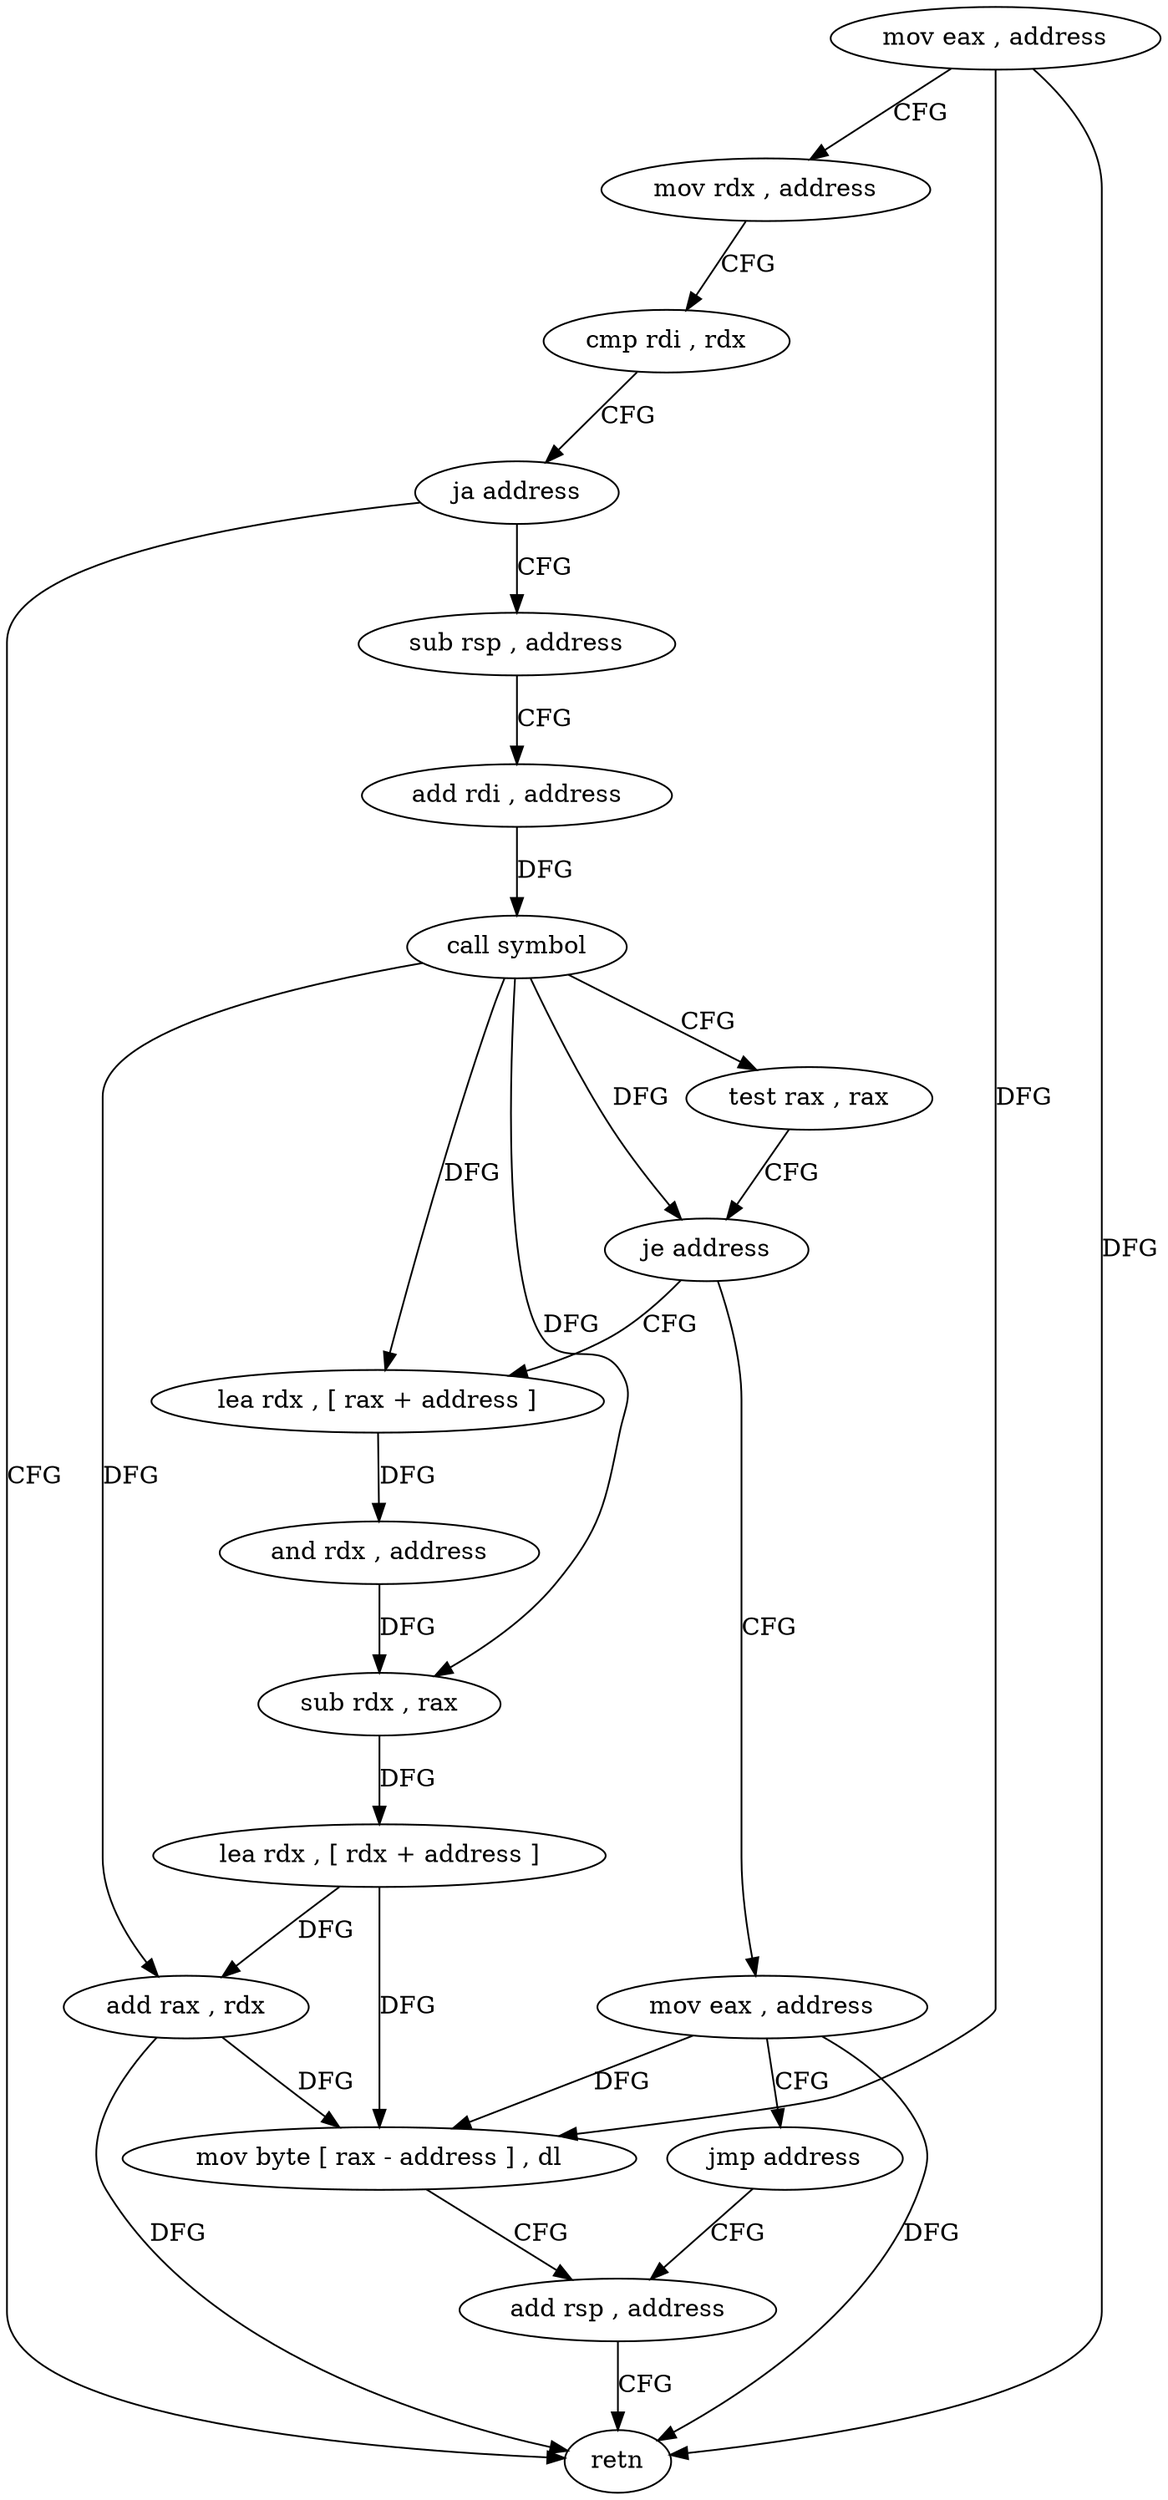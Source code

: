 digraph "func" {
"4400729" [label = "mov eax , address" ]
"4400734" [label = "mov rdx , address" ]
"4400744" [label = "cmp rdi , rdx" ]
"4400747" [label = "ja address" ]
"4400792" [label = "retn" ]
"4400749" [label = "sub rsp , address" ]
"4400753" [label = "add rdi , address" ]
"4400757" [label = "call symbol" ]
"4400762" [label = "test rax , rax" ]
"4400765" [label = "je address" ]
"4400794" [label = "mov eax , address" ]
"4400767" [label = "lea rdx , [ rax + address ]" ]
"4400799" [label = "jmp address" ]
"4400788" [label = "add rsp , address" ]
"4400771" [label = "and rdx , address" ]
"4400775" [label = "sub rdx , rax" ]
"4400778" [label = "lea rdx , [ rdx + address ]" ]
"4400782" [label = "add rax , rdx" ]
"4400785" [label = "mov byte [ rax - address ] , dl" ]
"4400729" -> "4400734" [ label = "CFG" ]
"4400729" -> "4400792" [ label = "DFG" ]
"4400729" -> "4400785" [ label = "DFG" ]
"4400734" -> "4400744" [ label = "CFG" ]
"4400744" -> "4400747" [ label = "CFG" ]
"4400747" -> "4400792" [ label = "CFG" ]
"4400747" -> "4400749" [ label = "CFG" ]
"4400749" -> "4400753" [ label = "CFG" ]
"4400753" -> "4400757" [ label = "DFG" ]
"4400757" -> "4400762" [ label = "CFG" ]
"4400757" -> "4400765" [ label = "DFG" ]
"4400757" -> "4400767" [ label = "DFG" ]
"4400757" -> "4400775" [ label = "DFG" ]
"4400757" -> "4400782" [ label = "DFG" ]
"4400762" -> "4400765" [ label = "CFG" ]
"4400765" -> "4400794" [ label = "CFG" ]
"4400765" -> "4400767" [ label = "CFG" ]
"4400794" -> "4400799" [ label = "CFG" ]
"4400794" -> "4400792" [ label = "DFG" ]
"4400794" -> "4400785" [ label = "DFG" ]
"4400767" -> "4400771" [ label = "DFG" ]
"4400799" -> "4400788" [ label = "CFG" ]
"4400788" -> "4400792" [ label = "CFG" ]
"4400771" -> "4400775" [ label = "DFG" ]
"4400775" -> "4400778" [ label = "DFG" ]
"4400778" -> "4400782" [ label = "DFG" ]
"4400778" -> "4400785" [ label = "DFG" ]
"4400782" -> "4400785" [ label = "DFG" ]
"4400782" -> "4400792" [ label = "DFG" ]
"4400785" -> "4400788" [ label = "CFG" ]
}
